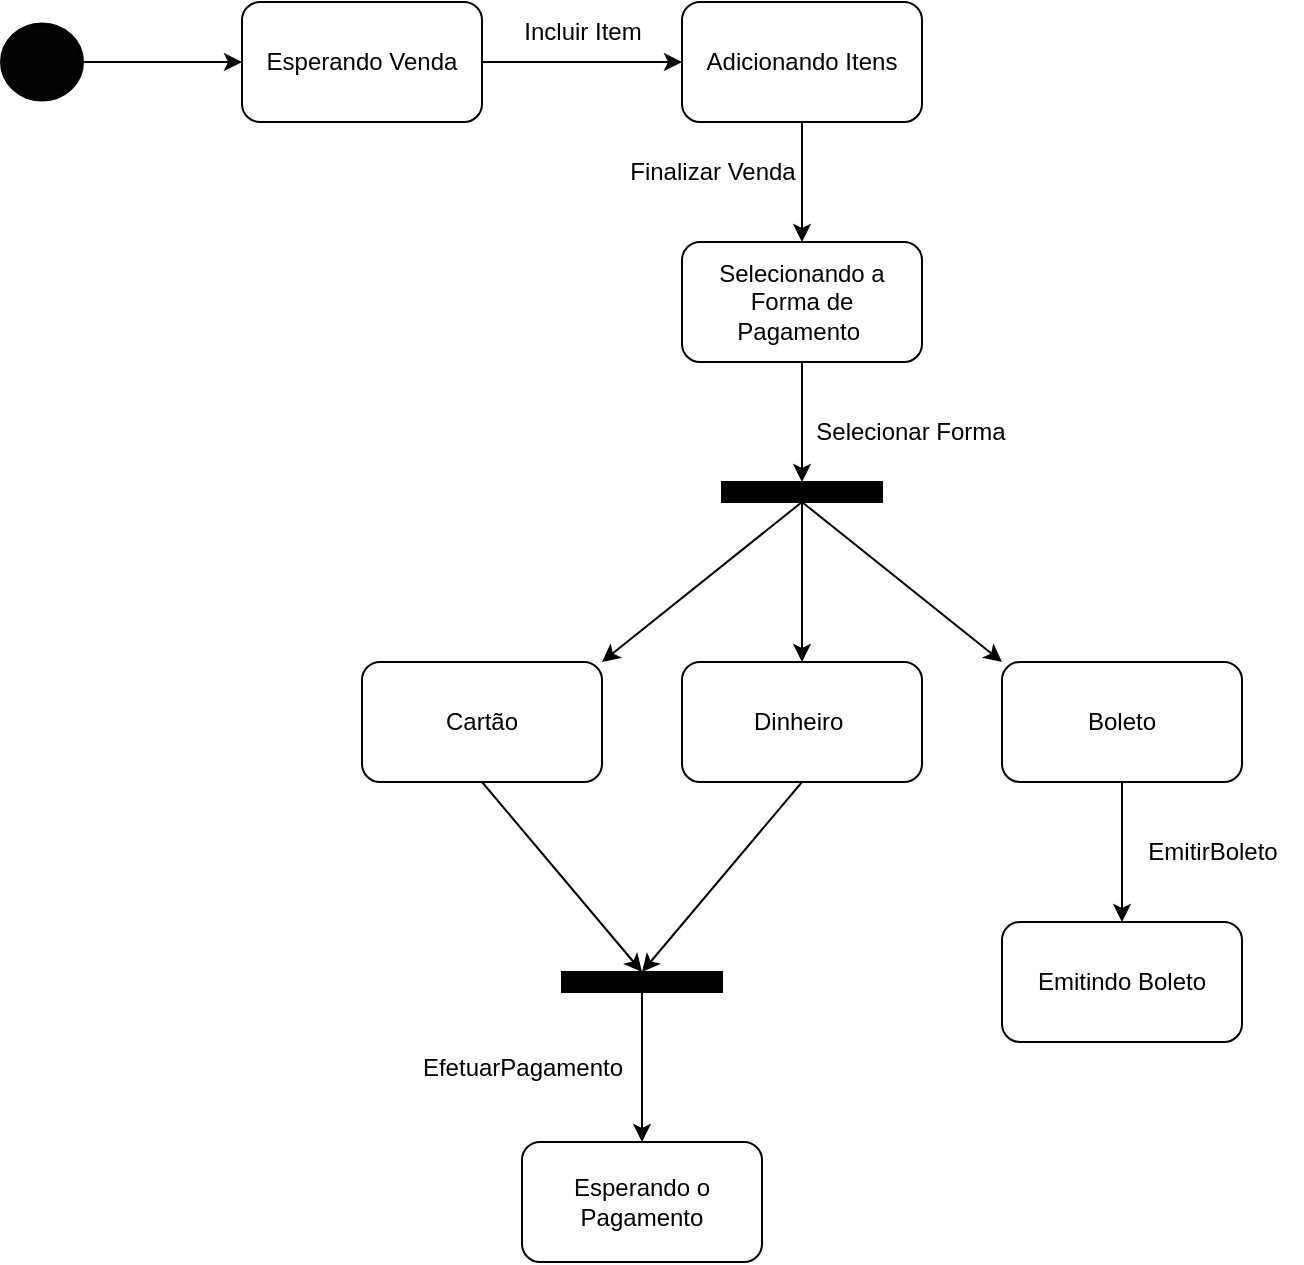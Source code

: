<mxfile version="24.8.6">
  <diagram name="Página-1" id="PZoI_OPKp9wBUDn4ZWJF">
    <mxGraphModel dx="1493" dy="669" grid="1" gridSize="10" guides="1" tooltips="1" connect="1" arrows="1" fold="1" page="1" pageScale="1" pageWidth="827" pageHeight="1169" math="0" shadow="0">
      <root>
        <mxCell id="0" />
        <mxCell id="1" parent="0" />
        <mxCell id="BSN6RYjbm0ma0dcAzBWa-16" style="edgeStyle=orthogonalEdgeStyle;rounded=0;orthogonalLoop=1;jettySize=auto;html=1;entryX=0;entryY=0.5;entryDx=0;entryDy=0;" edge="1" parent="1" source="BSN6RYjbm0ma0dcAzBWa-1" target="BSN6RYjbm0ma0dcAzBWa-2">
          <mxGeometry relative="1" as="geometry" />
        </mxCell>
        <mxCell id="BSN6RYjbm0ma0dcAzBWa-1" value="Esperando Venda" style="rounded=1;whiteSpace=wrap;html=1;" vertex="1" parent="1">
          <mxGeometry x="140" y="30" width="120" height="60" as="geometry" />
        </mxCell>
        <mxCell id="BSN6RYjbm0ma0dcAzBWa-18" style="edgeStyle=orthogonalEdgeStyle;rounded=0;orthogonalLoop=1;jettySize=auto;html=1;entryX=0.5;entryY=0;entryDx=0;entryDy=0;" edge="1" parent="1" source="BSN6RYjbm0ma0dcAzBWa-2" target="BSN6RYjbm0ma0dcAzBWa-3">
          <mxGeometry relative="1" as="geometry" />
        </mxCell>
        <mxCell id="BSN6RYjbm0ma0dcAzBWa-2" value="Adicionando Itens" style="rounded=1;whiteSpace=wrap;html=1;" vertex="1" parent="1">
          <mxGeometry x="360" y="30" width="120" height="60" as="geometry" />
        </mxCell>
        <mxCell id="BSN6RYjbm0ma0dcAzBWa-20" style="edgeStyle=orthogonalEdgeStyle;rounded=0;orthogonalLoop=1;jettySize=auto;html=1;entryX=0.5;entryY=0;entryDx=0;entryDy=0;" edge="1" parent="1" source="BSN6RYjbm0ma0dcAzBWa-3" target="BSN6RYjbm0ma0dcAzBWa-15">
          <mxGeometry relative="1" as="geometry" />
        </mxCell>
        <mxCell id="BSN6RYjbm0ma0dcAzBWa-3" value="Selecionando a Forma de Pagamento&amp;nbsp;" style="rounded=1;whiteSpace=wrap;html=1;" vertex="1" parent="1">
          <mxGeometry x="360" y="150" width="120" height="60" as="geometry" />
        </mxCell>
        <mxCell id="BSN6RYjbm0ma0dcAzBWa-19" style="edgeStyle=orthogonalEdgeStyle;rounded=0;orthogonalLoop=1;jettySize=auto;html=1;entryX=0;entryY=0.5;entryDx=0;entryDy=0;" edge="1" parent="1" source="BSN6RYjbm0ma0dcAzBWa-6" target="BSN6RYjbm0ma0dcAzBWa-1">
          <mxGeometry relative="1" as="geometry" />
        </mxCell>
        <mxCell id="BSN6RYjbm0ma0dcAzBWa-6" value="" style="strokeWidth=2;html=1;shape=mxgraph.flowchart.start_2;whiteSpace=wrap;fillColor=#030303;" vertex="1" parent="1">
          <mxGeometry x="20" y="41.25" width="40" height="37.5" as="geometry" />
        </mxCell>
        <mxCell id="BSN6RYjbm0ma0dcAzBWa-12" value="Finalizar Venda" style="text;html=1;align=center;verticalAlign=middle;resizable=0;points=[];autosize=1;strokeColor=none;fillColor=none;" vertex="1" parent="1">
          <mxGeometry x="320" y="100" width="110" height="30" as="geometry" />
        </mxCell>
        <mxCell id="BSN6RYjbm0ma0dcAzBWa-13" value="Incluir Item" style="text;html=1;align=center;verticalAlign=middle;resizable=0;points=[];autosize=1;strokeColor=none;fillColor=none;" vertex="1" parent="1">
          <mxGeometry x="270" y="30" width="80" height="30" as="geometry" />
        </mxCell>
        <mxCell id="BSN6RYjbm0ma0dcAzBWa-23" style="edgeStyle=orthogonalEdgeStyle;rounded=0;orthogonalLoop=1;jettySize=auto;html=1;entryX=0.5;entryY=0;entryDx=0;entryDy=0;" edge="1" parent="1" source="BSN6RYjbm0ma0dcAzBWa-15" target="BSN6RYjbm0ma0dcAzBWa-22">
          <mxGeometry relative="1" as="geometry" />
        </mxCell>
        <mxCell id="BSN6RYjbm0ma0dcAzBWa-15" value="" style="rounded=0;whiteSpace=wrap;html=1;rotation=0;fillColor=#000000;" vertex="1" parent="1">
          <mxGeometry x="380" y="270" width="80" height="10" as="geometry" />
        </mxCell>
        <mxCell id="BSN6RYjbm0ma0dcAzBWa-21" value="Selecionar Forma" style="text;html=1;align=center;verticalAlign=middle;resizable=0;points=[];autosize=1;strokeColor=none;fillColor=none;" vertex="1" parent="1">
          <mxGeometry x="414" y="230" width="120" height="30" as="geometry" />
        </mxCell>
        <mxCell id="BSN6RYjbm0ma0dcAzBWa-22" value="Dinheiro&amp;nbsp;" style="rounded=1;whiteSpace=wrap;html=1;" vertex="1" parent="1">
          <mxGeometry x="360" y="360" width="120" height="60" as="geometry" />
        </mxCell>
        <mxCell id="BSN6RYjbm0ma0dcAzBWa-33" style="edgeStyle=orthogonalEdgeStyle;rounded=0;orthogonalLoop=1;jettySize=auto;html=1;entryX=0.5;entryY=0;entryDx=0;entryDy=0;" edge="1" parent="1" source="BSN6RYjbm0ma0dcAzBWa-28" target="BSN6RYjbm0ma0dcAzBWa-32">
          <mxGeometry relative="1" as="geometry" />
        </mxCell>
        <mxCell id="BSN6RYjbm0ma0dcAzBWa-28" value="Boleto" style="rounded=1;whiteSpace=wrap;html=1;" vertex="1" parent="1">
          <mxGeometry x="520" y="360" width="120" height="60" as="geometry" />
        </mxCell>
        <mxCell id="BSN6RYjbm0ma0dcAzBWa-29" value="Cartão" style="rounded=1;whiteSpace=wrap;html=1;" vertex="1" parent="1">
          <mxGeometry x="200" y="360" width="120" height="60" as="geometry" />
        </mxCell>
        <mxCell id="BSN6RYjbm0ma0dcAzBWa-30" value="" style="edgeStyle=none;orthogonalLoop=1;jettySize=auto;html=1;rounded=0;exitX=0.5;exitY=1;exitDx=0;exitDy=0;entryX=0;entryY=0;entryDx=0;entryDy=0;" edge="1" parent="1" source="BSN6RYjbm0ma0dcAzBWa-15" target="BSN6RYjbm0ma0dcAzBWa-28">
          <mxGeometry width="100" relative="1" as="geometry">
            <mxPoint x="400" y="300" as="sourcePoint" />
            <mxPoint x="500" y="300" as="targetPoint" />
            <Array as="points" />
          </mxGeometry>
        </mxCell>
        <mxCell id="BSN6RYjbm0ma0dcAzBWa-31" value="" style="edgeStyle=none;orthogonalLoop=1;jettySize=auto;html=1;rounded=0;exitX=0.5;exitY=1;exitDx=0;exitDy=0;entryX=1;entryY=0;entryDx=0;entryDy=0;" edge="1" parent="1" source="BSN6RYjbm0ma0dcAzBWa-15" target="BSN6RYjbm0ma0dcAzBWa-29">
          <mxGeometry width="100" relative="1" as="geometry">
            <mxPoint x="340" y="300" as="sourcePoint" />
            <mxPoint x="440" y="300" as="targetPoint" />
            <Array as="points" />
          </mxGeometry>
        </mxCell>
        <mxCell id="BSN6RYjbm0ma0dcAzBWa-32" value="Emitindo Boleto" style="rounded=1;whiteSpace=wrap;html=1;" vertex="1" parent="1">
          <mxGeometry x="520" y="490" width="120" height="60" as="geometry" />
        </mxCell>
        <mxCell id="BSN6RYjbm0ma0dcAzBWa-34" value="EmitirBoleto" style="text;html=1;align=center;verticalAlign=middle;resizable=0;points=[];autosize=1;strokeColor=none;fillColor=none;" vertex="1" parent="1">
          <mxGeometry x="580" y="440" width="90" height="30" as="geometry" />
        </mxCell>
        <mxCell id="BSN6RYjbm0ma0dcAzBWa-35" value="" style="rounded=0;whiteSpace=wrap;html=1;rotation=0;fillColor=#000000;" vertex="1" parent="1">
          <mxGeometry x="300" y="515" width="80" height="10" as="geometry" />
        </mxCell>
        <mxCell id="BSN6RYjbm0ma0dcAzBWa-36" value="" style="edgeStyle=none;orthogonalLoop=1;jettySize=auto;html=1;rounded=0;exitX=0.5;exitY=1;exitDx=0;exitDy=0;entryX=0.5;entryY=0;entryDx=0;entryDy=0;" edge="1" parent="1" source="BSN6RYjbm0ma0dcAzBWa-22" target="BSN6RYjbm0ma0dcAzBWa-35">
          <mxGeometry width="100" relative="1" as="geometry">
            <mxPoint x="320" y="450" as="sourcePoint" />
            <mxPoint x="420" y="450" as="targetPoint" />
            <Array as="points" />
          </mxGeometry>
        </mxCell>
        <mxCell id="BSN6RYjbm0ma0dcAzBWa-37" value="" style="edgeStyle=none;orthogonalLoop=1;jettySize=auto;html=1;rounded=0;exitX=0.5;exitY=1;exitDx=0;exitDy=0;entryX=0.5;entryY=0;entryDx=0;entryDy=0;" edge="1" parent="1" source="BSN6RYjbm0ma0dcAzBWa-29" target="BSN6RYjbm0ma0dcAzBWa-35">
          <mxGeometry width="100" relative="1" as="geometry">
            <mxPoint x="220" y="450" as="sourcePoint" />
            <mxPoint x="320" y="450" as="targetPoint" />
            <Array as="points" />
          </mxGeometry>
        </mxCell>
        <mxCell id="BSN6RYjbm0ma0dcAzBWa-38" value="Esperando o Pagamento" style="rounded=1;whiteSpace=wrap;html=1;" vertex="1" parent="1">
          <mxGeometry x="280" y="600" width="120" height="60" as="geometry" />
        </mxCell>
        <mxCell id="BSN6RYjbm0ma0dcAzBWa-39" value="" style="edgeStyle=none;orthogonalLoop=1;jettySize=auto;html=1;rounded=0;exitX=0.5;exitY=1;exitDx=0;exitDy=0;entryX=0.5;entryY=0;entryDx=0;entryDy=0;" edge="1" parent="1" source="BSN6RYjbm0ma0dcAzBWa-35" target="BSN6RYjbm0ma0dcAzBWa-38">
          <mxGeometry width="100" relative="1" as="geometry">
            <mxPoint x="360" y="540" as="sourcePoint" />
            <mxPoint x="460" y="540" as="targetPoint" />
            <Array as="points" />
          </mxGeometry>
        </mxCell>
        <mxCell id="BSN6RYjbm0ma0dcAzBWa-40" value="EfetuarPagamento" style="text;html=1;align=center;verticalAlign=middle;resizable=0;points=[];autosize=1;strokeColor=none;fillColor=none;" vertex="1" parent="1">
          <mxGeometry x="220" y="548" width="120" height="30" as="geometry" />
        </mxCell>
      </root>
    </mxGraphModel>
  </diagram>
</mxfile>
